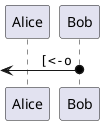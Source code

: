 {
  "sha1": "dvuoyjy1dy65d5749pgj1icbq1bp8ff",
  "insertion": {
    "when": "2024-06-01T09:03:03.499Z",
    "user": "plantuml@gmail.com"
  }
}
@startuml
participant Alice as a
participant Bob   as b

   [<-o b : ""   [<-o""
@enduml
